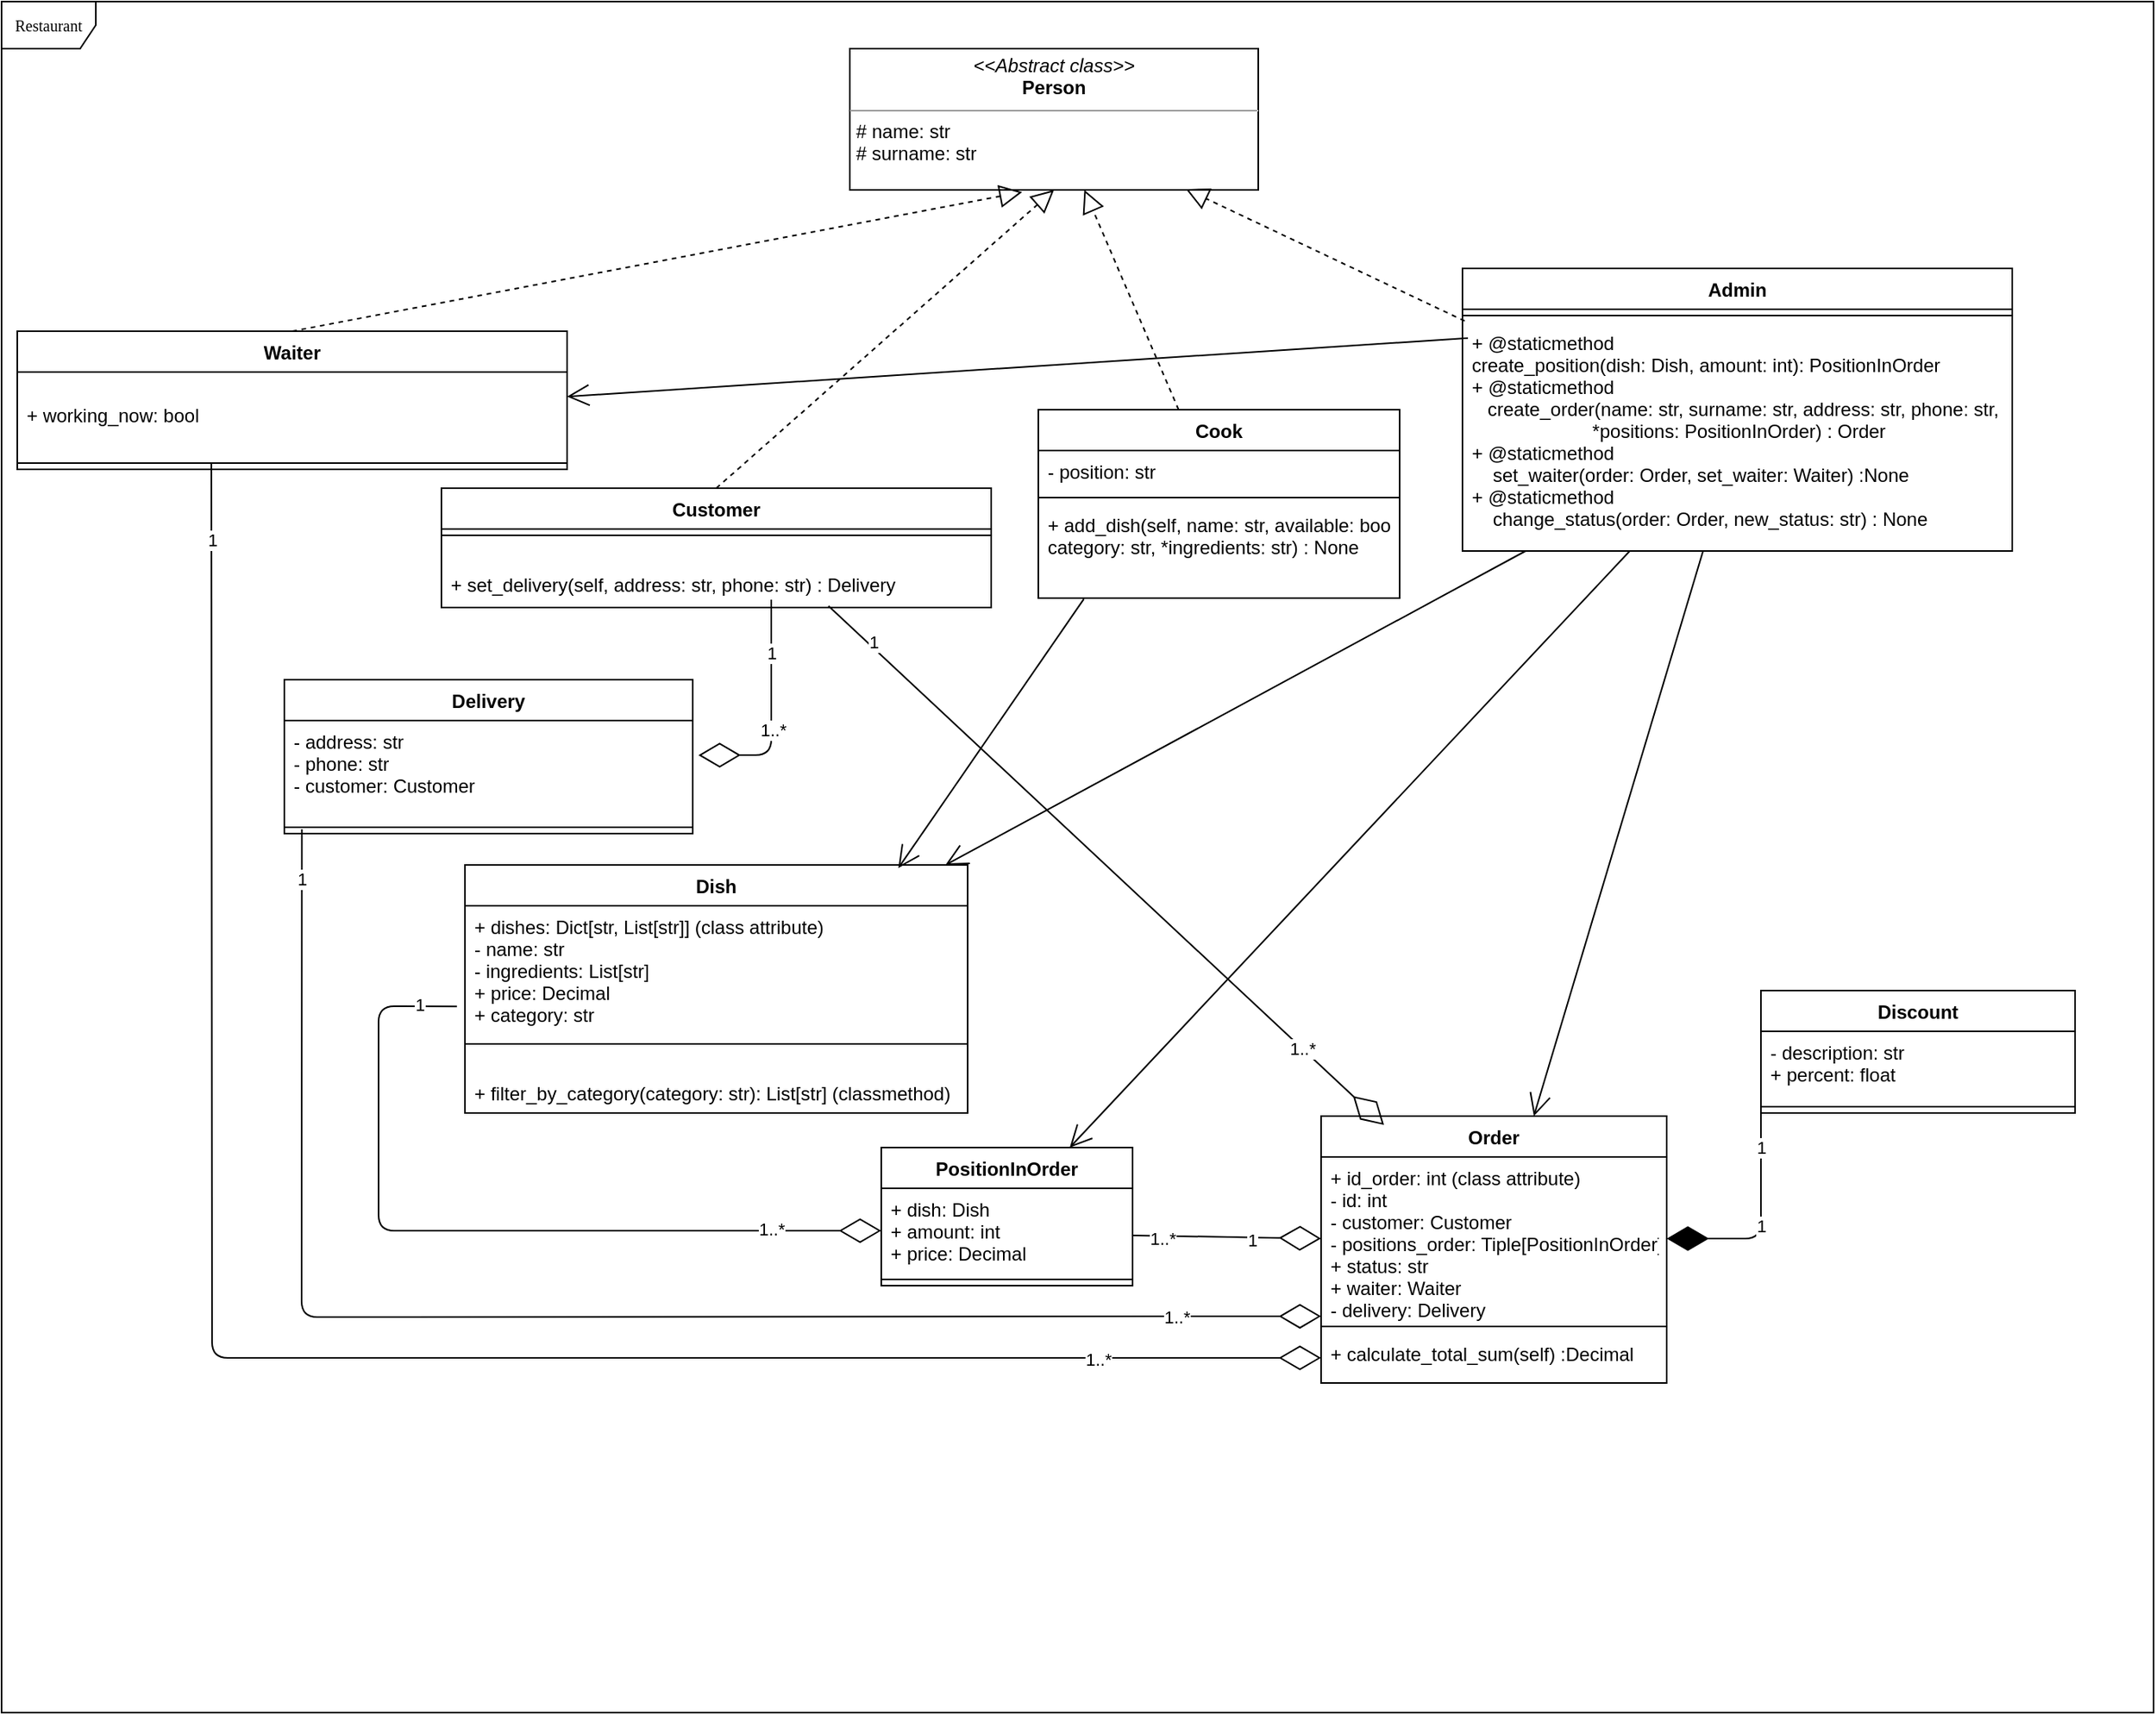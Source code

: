 <mxfile version="14.6.6" type="embed"><diagram name="Page-1" id="c4acf3e9-155e-7222-9cf6-157b1a14988f"><mxGraphModel dx="952" dy="363" grid="1" gridSize="10" guides="1" tooltips="1" connect="1" arrows="1" fold="1" page="1" pageScale="1" pageWidth="850" pageHeight="1100" background="#ffffff" math="0" shadow="0"><root><mxCell id="0"/><mxCell id="1" parent="0"/><mxCell id="17acba5748e5396b-1" value="Restaurant" style="shape=umlFrame;whiteSpace=wrap;html=1;rounded=0;shadow=0;comic=0;labelBackgroundColor=none;strokeWidth=1;fontFamily=Verdana;fontSize=10;align=center;" parent="1" vertex="1"><mxGeometry x="20" y="20" width="1370" height="1090" as="geometry"/></mxCell><mxCell id="5d2195bd80daf111-18" value="&lt;p style=&quot;margin: 0px ; margin-top: 4px ; text-align: center&quot;&gt;&lt;i&gt;&amp;lt;&amp;lt;Abstract&amp;nbsp;class&amp;gt;&amp;gt;&lt;/i&gt;&lt;br&gt;&lt;b&gt;Person&lt;/b&gt;&lt;/p&gt;&lt;hr size=&quot;1&quot;&gt;&lt;p style=&quot;margin: 0px ; margin-left: 4px&quot;&gt;# name: str&lt;br&gt;# surname: str&lt;/p&gt;&lt;p style=&quot;margin: 0px ; margin-left: 4px&quot;&gt;&lt;br&gt;&lt;/p&gt;&lt;p style=&quot;margin: 0px ; margin-left: 4px&quot;&gt;&lt;br&gt;&lt;/p&gt;" style="verticalAlign=top;align=left;overflow=fill;fontSize=12;fontFamily=Helvetica;html=1;rounded=0;shadow=0;comic=0;labelBackgroundColor=none;strokeWidth=1" parent="1" vertex="1"><mxGeometry x="560" y="50" width="260" height="90" as="geometry"/></mxCell><mxCell id="_PCVCd6CJYZOc_GiLcy5-2" value="Customer" style="swimlane;fontStyle=1;align=center;verticalAlign=top;childLayout=stackLayout;horizontal=1;startSize=26;horizontalStack=0;resizeParent=1;resizeParentMax=0;resizeLast=0;collapsible=1;marginBottom=0;" parent="1" vertex="1"><mxGeometry x="300" y="330" width="350" height="76" as="geometry"/></mxCell><mxCell id="_PCVCd6CJYZOc_GiLcy5-4" value="" style="line;strokeWidth=1;fillColor=none;align=left;verticalAlign=middle;spacingTop=-1;spacingLeft=3;spacingRight=3;rotatable=0;labelPosition=right;points=[];portConstraint=eastwest;" parent="_PCVCd6CJYZOc_GiLcy5-2" vertex="1"><mxGeometry y="26" width="350" height="8" as="geometry"/></mxCell><mxCell id="_PCVCd6CJYZOc_GiLcy5-5" value="&#10;+ set_delivery(self, address: str, phone: str) : Delivery" style="text;strokeColor=none;fillColor=none;align=left;verticalAlign=top;spacingLeft=4;spacingRight=4;overflow=hidden;rotatable=0;points=[[0,0.5],[1,0.5]];portConstraint=eastwest;" parent="_PCVCd6CJYZOc_GiLcy5-2" vertex="1"><mxGeometry y="34" width="350" height="42" as="geometry"/></mxCell><mxCell id="_PCVCd6CJYZOc_GiLcy5-6" value="Discount" style="swimlane;fontStyle=1;align=center;verticalAlign=top;childLayout=stackLayout;horizontal=1;startSize=26;horizontalStack=0;resizeParent=1;resizeParentMax=0;resizeLast=0;collapsible=1;marginBottom=0;" parent="1" vertex="1"><mxGeometry x="1140" y="650" width="200" height="78" as="geometry"/></mxCell><mxCell id="_PCVCd6CJYZOc_GiLcy5-7" value="- description: str&#10;+ percent: float&#10;" style="text;strokeColor=none;fillColor=none;align=left;verticalAlign=top;spacingLeft=4;spacingRight=4;overflow=hidden;rotatable=0;points=[[0,0.5],[1,0.5]];portConstraint=eastwest;" parent="_PCVCd6CJYZOc_GiLcy5-6" vertex="1"><mxGeometry y="26" width="200" height="44" as="geometry"/></mxCell><mxCell id="_PCVCd6CJYZOc_GiLcy5-8" value="" style="line;strokeWidth=1;fillColor=none;align=left;verticalAlign=middle;spacingTop=-1;spacingLeft=3;spacingRight=3;rotatable=0;labelPosition=right;points=[];portConstraint=eastwest;" parent="_PCVCd6CJYZOc_GiLcy5-6" vertex="1"><mxGeometry y="70" width="200" height="8" as="geometry"/></mxCell><mxCell id="_PCVCd6CJYZOc_GiLcy5-11" value="Waiter" style="swimlane;fontStyle=1;align=center;verticalAlign=top;childLayout=stackLayout;horizontal=1;startSize=26;horizontalStack=0;resizeParent=1;resizeParentMax=0;resizeLast=0;collapsible=1;marginBottom=0;" parent="1" vertex="1"><mxGeometry x="30" y="230" width="350" height="88" as="geometry"/></mxCell><mxCell id="_PCVCd6CJYZOc_GiLcy5-12" value="&#10;+ working_now: bool&#10; " style="text;strokeColor=none;fillColor=none;align=left;verticalAlign=top;spacingLeft=4;spacingRight=4;overflow=hidden;rotatable=0;points=[[0,0.5],[1,0.5]];portConstraint=eastwest;" parent="_PCVCd6CJYZOc_GiLcy5-11" vertex="1"><mxGeometry y="26" width="350" height="54" as="geometry"/></mxCell><mxCell id="_PCVCd6CJYZOc_GiLcy5-13" value="" style="line;strokeWidth=1;fillColor=none;align=left;verticalAlign=middle;spacingTop=-1;spacingLeft=3;spacingRight=3;rotatable=0;labelPosition=right;points=[];portConstraint=eastwest;" parent="_PCVCd6CJYZOc_GiLcy5-11" vertex="1"><mxGeometry y="80" width="350" height="8" as="geometry"/></mxCell><mxCell id="_PCVCd6CJYZOc_GiLcy5-18" value="" style="endArrow=block;dashed=1;endFill=0;endSize=12;html=1;exitX=0.5;exitY=0;exitDx=0;exitDy=0;entryX=0.5;entryY=1;entryDx=0;entryDy=0;" parent="1" source="_PCVCd6CJYZOc_GiLcy5-2" target="5d2195bd80daf111-18" edge="1"><mxGeometry width="160" relative="1" as="geometry"><mxPoint x="300" y="220" as="sourcePoint"/><mxPoint x="460" y="220" as="targetPoint"/><Array as="points"/></mxGeometry></mxCell><mxCell id="_PCVCd6CJYZOc_GiLcy5-19" value="" style="endArrow=block;dashed=1;endFill=0;endSize=12;html=1;entryX=0.422;entryY=1.015;entryDx=0;entryDy=0;exitX=0.5;exitY=0;exitDx=0;exitDy=0;entryPerimeter=0;" parent="1" source="_PCVCd6CJYZOc_GiLcy5-11" target="5d2195bd80daf111-18" edge="1"><mxGeometry width="160" relative="1" as="geometry"><mxPoint x="400" y="260" as="sourcePoint"/><mxPoint x="560" y="260" as="targetPoint"/></mxGeometry></mxCell><mxCell id="5BSvQCHA-vjKsZ0vc92s-9" value="Order" style="swimlane;fontStyle=1;align=center;verticalAlign=top;childLayout=stackLayout;horizontal=1;startSize=26;horizontalStack=0;resizeParent=1;resizeParentMax=0;resizeLast=0;collapsible=1;marginBottom=0;" parent="1" vertex="1"><mxGeometry x="860" y="730" width="220" height="170" as="geometry"/></mxCell><mxCell id="5BSvQCHA-vjKsZ0vc92s-10" value="+ id_order: int (class attribute)&#10;- id: int&#10;- customer: Customer&#10;- positions_order: Tiple[PositionInOrder]&#10;+ status: str&#10;+ waiter: Waiter &#10;- delivery: Delivery" style="text;strokeColor=none;fillColor=none;align=left;verticalAlign=top;spacingLeft=4;spacingRight=4;overflow=hidden;rotatable=0;points=[[0,0.5],[1,0.5]];portConstraint=eastwest;" parent="5BSvQCHA-vjKsZ0vc92s-9" vertex="1"><mxGeometry y="26" width="220" height="104" as="geometry"/></mxCell><mxCell id="5BSvQCHA-vjKsZ0vc92s-11" value="" style="line;strokeWidth=1;fillColor=none;align=left;verticalAlign=middle;spacingTop=-1;spacingLeft=3;spacingRight=3;rotatable=0;labelPosition=right;points=[];portConstraint=eastwest;" parent="5BSvQCHA-vjKsZ0vc92s-9" vertex="1"><mxGeometry y="130" width="220" height="8" as="geometry"/></mxCell><mxCell id="5BSvQCHA-vjKsZ0vc92s-12" value="+ calculate_total_sum(self) :Decimal" style="text;strokeColor=none;fillColor=none;align=left;verticalAlign=top;spacingLeft=4;spacingRight=4;overflow=hidden;rotatable=0;points=[[0,0.5],[1,0.5]];portConstraint=eastwest;" parent="5BSvQCHA-vjKsZ0vc92s-9" vertex="1"><mxGeometry y="138" width="220" height="32" as="geometry"/></mxCell><mxCell id="5BSvQCHA-vjKsZ0vc92s-13" value="Dish" style="swimlane;fontStyle=1;align=center;verticalAlign=top;childLayout=stackLayout;horizontal=1;startSize=26;horizontalStack=0;resizeParent=1;resizeParentMax=0;resizeLast=0;collapsible=1;marginBottom=0;" parent="1" vertex="1"><mxGeometry x="315" y="570" width="320" height="158" as="geometry"/></mxCell><mxCell id="5BSvQCHA-vjKsZ0vc92s-14" value="+ dishes: Dict[str, List[str]] (class attribute)&#10;- name: str&#10;- ingredients: List[str]&#10;+ price: Decimal&#10;+ category: str" style="text;strokeColor=none;fillColor=none;align=left;verticalAlign=top;spacingLeft=4;spacingRight=4;overflow=hidden;rotatable=0;points=[[0,0.5],[1,0.5]];portConstraint=eastwest;" parent="5BSvQCHA-vjKsZ0vc92s-13" vertex="1"><mxGeometry y="26" width="320" height="84" as="geometry"/></mxCell><mxCell id="5BSvQCHA-vjKsZ0vc92s-15" value="" style="line;strokeWidth=1;fillColor=none;align=left;verticalAlign=middle;spacingTop=-1;spacingLeft=3;spacingRight=3;rotatable=0;labelPosition=right;points=[];portConstraint=eastwest;" parent="5BSvQCHA-vjKsZ0vc92s-13" vertex="1"><mxGeometry y="110" width="320" height="8" as="geometry"/></mxCell><mxCell id="5BSvQCHA-vjKsZ0vc92s-16" value="&#10;+ filter_by_category(category: str): List[str] (classmethod)&#10;&#10;&#10;" style="text;strokeColor=none;fillColor=none;align=left;verticalAlign=top;spacingLeft=4;spacingRight=4;overflow=hidden;rotatable=0;points=[[0,0.5],[1,0.5]];portConstraint=eastwest;" parent="5BSvQCHA-vjKsZ0vc92s-13" vertex="1"><mxGeometry y="118" width="320" height="40" as="geometry"/></mxCell><mxCell id="5BSvQCHA-vjKsZ0vc92s-21" value="PositionInOrder" style="swimlane;fontStyle=1;align=center;verticalAlign=top;childLayout=stackLayout;horizontal=1;startSize=26;horizontalStack=0;resizeParent=1;resizeParentMax=0;resizeLast=0;collapsible=1;marginBottom=0;" parent="1" vertex="1"><mxGeometry x="580" y="750" width="160" height="88" as="geometry"/></mxCell><mxCell id="5BSvQCHA-vjKsZ0vc92s-22" value="+ dish: Dish&#10;+ amount: int&#10;+ price: Decimal" style="text;strokeColor=none;fillColor=none;align=left;verticalAlign=top;spacingLeft=4;spacingRight=4;overflow=hidden;rotatable=0;points=[[0,0.5],[1,0.5]];portConstraint=eastwest;" parent="5BSvQCHA-vjKsZ0vc92s-21" vertex="1"><mxGeometry y="26" width="160" height="54" as="geometry"/></mxCell><mxCell id="5BSvQCHA-vjKsZ0vc92s-23" value="" style="line;strokeWidth=1;fillColor=none;align=left;verticalAlign=middle;spacingTop=-1;spacingLeft=3;spacingRight=3;rotatable=0;labelPosition=right;points=[];portConstraint=eastwest;" parent="5BSvQCHA-vjKsZ0vc92s-21" vertex="1"><mxGeometry y="80" width="160" height="8" as="geometry"/></mxCell><mxCell id="5BSvQCHA-vjKsZ0vc92s-70" value="Delivery" style="swimlane;fontStyle=1;align=center;verticalAlign=top;childLayout=stackLayout;horizontal=1;startSize=26;horizontalStack=0;resizeParent=1;resizeParentMax=0;resizeLast=0;collapsible=1;marginBottom=0;" parent="1" vertex="1"><mxGeometry x="200" y="452" width="260" height="98" as="geometry"/></mxCell><mxCell id="5BSvQCHA-vjKsZ0vc92s-71" value="- address: str&#10;- phone: str&#10;- customer: Customer" style="text;strokeColor=none;fillColor=none;align=left;verticalAlign=top;spacingLeft=4;spacingRight=4;overflow=hidden;rotatable=0;points=[[0,0.5],[1,0.5]];portConstraint=eastwest;" parent="5BSvQCHA-vjKsZ0vc92s-70" vertex="1"><mxGeometry y="26" width="260" height="64" as="geometry"/></mxCell><mxCell id="5BSvQCHA-vjKsZ0vc92s-72" value="" style="line;strokeWidth=1;fillColor=none;align=left;verticalAlign=middle;spacingTop=-1;spacingLeft=3;spacingRight=3;rotatable=0;labelPosition=right;points=[];portConstraint=eastwest;" parent="5BSvQCHA-vjKsZ0vc92s-70" vertex="1"><mxGeometry y="90" width="260" height="8" as="geometry"/></mxCell><mxCell id="QzNCbh0KWiswrqac5RrD-1" value="Cook" style="swimlane;fontStyle=1;align=center;verticalAlign=top;childLayout=stackLayout;horizontal=1;startSize=26;horizontalStack=0;resizeParent=1;resizeParentMax=0;resizeLast=0;collapsible=1;marginBottom=0;" parent="1" vertex="1"><mxGeometry x="680" y="280" width="230" height="120" as="geometry"/></mxCell><mxCell id="QzNCbh0KWiswrqac5RrD-2" value="- position: str" style="text;strokeColor=none;fillColor=none;align=left;verticalAlign=top;spacingLeft=4;spacingRight=4;overflow=hidden;rotatable=0;points=[[0,0.5],[1,0.5]];portConstraint=eastwest;" parent="QzNCbh0KWiswrqac5RrD-1" vertex="1"><mxGeometry y="26" width="230" height="26" as="geometry"/></mxCell><mxCell id="QzNCbh0KWiswrqac5RrD-3" value="" style="line;strokeWidth=1;fillColor=none;align=left;verticalAlign=middle;spacingTop=-1;spacingLeft=3;spacingRight=3;rotatable=0;labelPosition=right;points=[];portConstraint=eastwest;" parent="QzNCbh0KWiswrqac5RrD-1" vertex="1"><mxGeometry y="52" width="230" height="8" as="geometry"/></mxCell><mxCell id="QzNCbh0KWiswrqac5RrD-4" value="+ add_dish(self, name: str, available: bool, &#10;category: str, *ingredients: str) : None" style="text;strokeColor=none;fillColor=none;align=left;verticalAlign=top;spacingLeft=4;spacingRight=4;overflow=hidden;rotatable=0;points=[[0,0.5],[1,0.5]];portConstraint=eastwest;" parent="QzNCbh0KWiswrqac5RrD-1" vertex="1"><mxGeometry y="60" width="230" height="60" as="geometry"/></mxCell><mxCell id="duW4ZWPWgtIntE0aElzq-1" value="Admin" style="swimlane;fontStyle=1;align=center;verticalAlign=top;childLayout=stackLayout;horizontal=1;startSize=26;horizontalStack=0;resizeParent=1;resizeParentMax=0;resizeLast=0;collapsible=1;marginBottom=0;" parent="1" vertex="1"><mxGeometry x="950" y="190" width="350" height="180" as="geometry"/></mxCell><mxCell id="duW4ZWPWgtIntE0aElzq-3" value="" style="line;strokeWidth=1;fillColor=none;align=left;verticalAlign=middle;spacingTop=-1;spacingLeft=3;spacingRight=3;rotatable=0;labelPosition=right;points=[];portConstraint=eastwest;" parent="duW4ZWPWgtIntE0aElzq-1" vertex="1"><mxGeometry y="26" width="350" height="8" as="geometry"/></mxCell><mxCell id="duW4ZWPWgtIntE0aElzq-4" value="+ @staticmethod &#10;create_position(dish: Dish, amount: int): PositionInOrder&#10;+ @staticmethod&#10;   create_order(name: str, surname: str, address: str, phone: str,&#10;                       *positions: PositionInOrder) : Order&#10;+ @staticmethod&#10;    set_waiter(order: Order, set_waiter: Waiter) :None&#10;+ @staticmethod&#10;    change_status(order: Order, new_status: str) : None" style="text;strokeColor=none;fillColor=none;align=left;verticalAlign=top;spacingLeft=4;spacingRight=4;overflow=hidden;rotatable=0;points=[[0,0.5],[1,0.5]];portConstraint=eastwest;" parent="duW4ZWPWgtIntE0aElzq-1" vertex="1"><mxGeometry y="34" width="350" height="146" as="geometry"/></mxCell><mxCell id="duW4ZWPWgtIntE0aElzq-5" value="" style="endArrow=block;dashed=1;endFill=0;endSize=12;html=1;" parent="1" source="QzNCbh0KWiswrqac5RrD-1" target="5d2195bd80daf111-18" edge="1"><mxGeometry width="160" relative="1" as="geometry"><mxPoint x="440" y="150" as="sourcePoint"/><mxPoint x="600" y="150" as="targetPoint"/><Array as="points"/></mxGeometry></mxCell><mxCell id="duW4ZWPWgtIntE0aElzq-6" value="" style="endArrow=block;dashed=1;endFill=0;endSize=12;html=1;exitX=0.004;exitY=0.186;exitDx=0;exitDy=0;exitPerimeter=0;entryX=0.823;entryY=0.994;entryDx=0;entryDy=0;entryPerimeter=0;" parent="1" source="duW4ZWPWgtIntE0aElzq-1" target="5d2195bd80daf111-18" edge="1"><mxGeometry width="160" relative="1" as="geometry"><mxPoint x="440" y="150" as="sourcePoint"/><mxPoint x="600" y="150" as="targetPoint"/></mxGeometry></mxCell><mxCell id="EhmROlJ3hY4OZ1xslPFw-2" value="" style="endArrow=open;endFill=1;endSize=12;html=1;entryX=0.75;entryY=0;entryDx=0;entryDy=0;" parent="1" source="duW4ZWPWgtIntE0aElzq-4" target="5BSvQCHA-vjKsZ0vc92s-21" edge="1"><mxGeometry width="160" relative="1" as="geometry"><mxPoint x="560" y="570" as="sourcePoint"/><mxPoint x="720" y="570" as="targetPoint"/></mxGeometry></mxCell><mxCell id="EhmROlJ3hY4OZ1xslPFw-3" value="" style="endArrow=open;endFill=1;endSize=12;html=1;" parent="1" source="duW4ZWPWgtIntE0aElzq-4" target="5BSvQCHA-vjKsZ0vc92s-13" edge="1"><mxGeometry width="160" relative="1" as="geometry"><mxPoint x="560" y="560" as="sourcePoint"/><mxPoint x="720" y="560" as="targetPoint"/></mxGeometry></mxCell><mxCell id="EhmROlJ3hY4OZ1xslPFw-4" value="" style="endArrow=open;endFill=1;endSize=12;html=1;" parent="1" source="duW4ZWPWgtIntE0aElzq-4" target="5BSvQCHA-vjKsZ0vc92s-9" edge="1"><mxGeometry width="160" relative="1" as="geometry"><mxPoint x="560" y="570" as="sourcePoint"/><mxPoint x="720" y="570" as="targetPoint"/></mxGeometry></mxCell><mxCell id="EhmROlJ3hY4OZ1xslPFw-5" value="" style="endArrow=diamondThin;endFill=0;endSize=24;html=1;entryX=0;entryY=0.5;entryDx=0;entryDy=0;exitX=-0.016;exitY=0.763;exitDx=0;exitDy=0;exitPerimeter=0;" parent="1" source="5BSvQCHA-vjKsZ0vc92s-14" target="5BSvQCHA-vjKsZ0vc92s-22" edge="1"><mxGeometry width="160" relative="1" as="geometry"><mxPoint x="560" y="680" as="sourcePoint"/><mxPoint x="720" y="680" as="targetPoint"/><Array as="points"><mxPoint x="260" y="660"/><mxPoint x="260" y="803"/></Array></mxGeometry></mxCell><mxCell id="EhmROlJ3hY4OZ1xslPFw-6" value="1" style="edgeLabel;html=1;align=center;verticalAlign=middle;resizable=0;points=[];" parent="EhmROlJ3hY4OZ1xslPFw-5" vertex="1" connectable="0"><mxGeometry x="-0.906" y="-1" relative="1" as="geometry"><mxPoint as="offset"/></mxGeometry></mxCell><mxCell id="EhmROlJ3hY4OZ1xslPFw-7" value="1..*" style="edgeLabel;html=1;align=center;verticalAlign=middle;resizable=0;points=[];" parent="EhmROlJ3hY4OZ1xslPFw-5" vertex="1" connectable="0"><mxGeometry x="0.727" y="1" relative="1" as="geometry"><mxPoint as="offset"/></mxGeometry></mxCell><mxCell id="EhmROlJ3hY4OZ1xslPFw-8" value="" style="endArrow=diamondThin;endFill=0;endSize=24;html=1;entryX=0;entryY=0.5;entryDx=0;entryDy=0;" parent="1" target="5BSvQCHA-vjKsZ0vc92s-10" edge="1"><mxGeometry width="160" relative="1" as="geometry"><mxPoint x="740" y="806" as="sourcePoint"/><mxPoint x="920" y="680" as="targetPoint"/></mxGeometry></mxCell><mxCell id="EhmROlJ3hY4OZ1xslPFw-9" value="1..*" style="edgeLabel;html=1;align=center;verticalAlign=middle;resizable=0;points=[];" parent="EhmROlJ3hY4OZ1xslPFw-8" vertex="1" connectable="0"><mxGeometry x="-0.694" y="-1" relative="1" as="geometry"><mxPoint as="offset"/></mxGeometry></mxCell><mxCell id="EhmROlJ3hY4OZ1xslPFw-10" value="1" style="edgeLabel;html=1;align=center;verticalAlign=middle;resizable=0;points=[];" parent="EhmROlJ3hY4OZ1xslPFw-8" vertex="1" connectable="0"><mxGeometry x="0.262" y="-1" relative="1" as="geometry"><mxPoint as="offset"/></mxGeometry></mxCell><mxCell id="EhmROlJ3hY4OZ1xslPFw-11" value="1" style="endArrow=diamondThin;endFill=1;endSize=24;html=1;exitX=0;exitY=0.5;exitDx=0;exitDy=0;entryX=1;entryY=0.5;entryDx=0;entryDy=0;" parent="1" source="_PCVCd6CJYZOc_GiLcy5-6" target="5BSvQCHA-vjKsZ0vc92s-10" edge="1"><mxGeometry x="0.24" width="160" relative="1" as="geometry"><mxPoint x="760" y="660" as="sourcePoint"/><mxPoint x="920" y="660" as="targetPoint"/><Array as="points"><mxPoint x="1140" y="808"/><mxPoint x="1120" y="808"/></Array><mxPoint as="offset"/></mxGeometry></mxCell><mxCell id="EhmROlJ3hY4OZ1xslPFw-12" value="1" style="edgeLabel;html=1;align=center;verticalAlign=middle;resizable=0;points=[];" parent="EhmROlJ3hY4OZ1xslPFw-11" vertex="1" connectable="0"><mxGeometry x="-0.649" y="1" relative="1" as="geometry"><mxPoint x="-1" y="29" as="offset"/></mxGeometry></mxCell><mxCell id="EhmROlJ3hY4OZ1xslPFw-15" value="" style="endArrow=diamondThin;endFill=0;endSize=24;html=1;exitX=0.043;exitY=0.653;exitDx=0;exitDy=0;exitPerimeter=0;entryX=0;entryY=0.75;entryDx=0;entryDy=0;" parent="1" source="5BSvQCHA-vjKsZ0vc92s-72" target="5BSvQCHA-vjKsZ0vc92s-9" edge="1"><mxGeometry width="160" relative="1" as="geometry"><mxPoint x="760" y="680" as="sourcePoint"/><mxPoint x="920" y="680" as="targetPoint"/><Array as="points"><mxPoint x="211" y="858"/></Array></mxGeometry></mxCell><mxCell id="EhmROlJ3hY4OZ1xslPFw-16" value="1" style="edgeLabel;html=1;align=center;verticalAlign=middle;resizable=0;points=[];" parent="EhmROlJ3hY4OZ1xslPFw-15" vertex="1" connectable="0"><mxGeometry x="-0.933" relative="1" as="geometry"><mxPoint as="offset"/></mxGeometry></mxCell><mxCell id="EhmROlJ3hY4OZ1xslPFw-17" value="1..*" style="edgeLabel;html=1;align=center;verticalAlign=middle;resizable=0;points=[];" parent="EhmROlJ3hY4OZ1xslPFw-15" vertex="1" connectable="0"><mxGeometry x="0.808" relative="1" as="geometry"><mxPoint as="offset"/></mxGeometry></mxCell><mxCell id="EhmROlJ3hY4OZ1xslPFw-18" value="" style="endArrow=diamondThin;endFill=0;endSize=24;html=1;exitX=0.353;exitY=0.431;exitDx=0;exitDy=0;exitPerimeter=0;entryX=0;entryY=0.5;entryDx=0;entryDy=0;" parent="1" source="_PCVCd6CJYZOc_GiLcy5-13" target="5BSvQCHA-vjKsZ0vc92s-12" edge="1"><mxGeometry width="160" relative="1" as="geometry"><mxPoint x="590" y="570" as="sourcePoint"/><mxPoint x="750" y="570" as="targetPoint"/><Array as="points"><mxPoint x="154" y="884"/></Array></mxGeometry></mxCell><mxCell id="EhmROlJ3hY4OZ1xslPFw-19" value="1" style="edgeLabel;html=1;align=center;verticalAlign=middle;resizable=0;points=[];" parent="EhmROlJ3hY4OZ1xslPFw-18" vertex="1" connectable="0"><mxGeometry x="-0.923" relative="1" as="geometry"><mxPoint as="offset"/></mxGeometry></mxCell><mxCell id="EhmROlJ3hY4OZ1xslPFw-20" value="1..*" style="edgeLabel;html=1;align=center;verticalAlign=middle;resizable=0;points=[];" parent="EhmROlJ3hY4OZ1xslPFw-18" vertex="1" connectable="0"><mxGeometry x="0.777" y="-1" relative="1" as="geometry"><mxPoint as="offset"/></mxGeometry></mxCell><mxCell id="EhmROlJ3hY4OZ1xslPFw-22" value="" style="endArrow=diamondThin;endFill=0;endSize=24;html=1;entryX=0.182;entryY=0.033;entryDx=0;entryDy=0;entryPerimeter=0;exitX=0.704;exitY=0.976;exitDx=0;exitDy=0;exitPerimeter=0;" parent="1" source="_PCVCd6CJYZOc_GiLcy5-5" target="5BSvQCHA-vjKsZ0vc92s-9" edge="1"><mxGeometry width="160" relative="1" as="geometry"><mxPoint x="590" y="570" as="sourcePoint"/><mxPoint x="750" y="570" as="targetPoint"/></mxGeometry></mxCell><mxCell id="EhmROlJ3hY4OZ1xslPFw-23" value="1" style="edgeLabel;html=1;align=center;verticalAlign=middle;resizable=0;points=[];" parent="EhmROlJ3hY4OZ1xslPFw-22" vertex="1" connectable="0"><mxGeometry x="-0.854" y="3" relative="1" as="geometry"><mxPoint y="1" as="offset"/></mxGeometry></mxCell><mxCell id="EhmROlJ3hY4OZ1xslPFw-24" value="1..*" style="edgeLabel;html=1;align=center;verticalAlign=middle;resizable=0;points=[];" parent="EhmROlJ3hY4OZ1xslPFw-22" vertex="1" connectable="0"><mxGeometry x="0.707" y="1" relative="1" as="geometry"><mxPoint x="-1" as="offset"/></mxGeometry></mxCell><mxCell id="EhmROlJ3hY4OZ1xslPFw-25" value="" style="endArrow=open;endFill=1;endSize=12;html=1;exitX=0.126;exitY=1.009;exitDx=0;exitDy=0;exitPerimeter=0;entryX=0.862;entryY=0.013;entryDx=0;entryDy=0;entryPerimeter=0;" parent="1" source="QzNCbh0KWiswrqac5RrD-4" target="5BSvQCHA-vjKsZ0vc92s-13" edge="1"><mxGeometry width="160" relative="1" as="geometry"><mxPoint x="590" y="550" as="sourcePoint"/><mxPoint x="750" y="550" as="targetPoint"/></mxGeometry></mxCell><mxCell id="EhmROlJ3hY4OZ1xslPFw-27" value="" style="endArrow=diamondThin;endFill=0;endSize=24;html=1;entryX=1.014;entryY=0.345;entryDx=0;entryDy=0;entryPerimeter=0;" parent="1" target="5BSvQCHA-vjKsZ0vc92s-71" edge="1"><mxGeometry width="160" relative="1" as="geometry"><mxPoint x="510" y="401" as="sourcePoint"/><mxPoint x="750" y="570" as="targetPoint"/><Array as="points"><mxPoint x="510" y="500"/></Array></mxGeometry></mxCell><mxCell id="EhmROlJ3hY4OZ1xslPFw-28" value="1" style="edgeLabel;html=1;align=center;verticalAlign=middle;resizable=0;points=[];" parent="EhmROlJ3hY4OZ1xslPFw-27" vertex="1" connectable="0"><mxGeometry x="-0.541" relative="1" as="geometry"><mxPoint as="offset"/></mxGeometry></mxCell><mxCell id="EhmROlJ3hY4OZ1xslPFw-29" value="1..*" style="edgeLabel;html=1;align=center;verticalAlign=middle;resizable=0;points=[];" parent="EhmROlJ3hY4OZ1xslPFw-27" vertex="1" connectable="0"><mxGeometry x="0.137" y="1" relative="1" as="geometry"><mxPoint as="offset"/></mxGeometry></mxCell><mxCell id="EhmROlJ3hY4OZ1xslPFw-30" value="" style="endArrow=open;endFill=1;endSize=12;html=1;exitX=0.01;exitY=0.071;exitDx=0;exitDy=0;exitPerimeter=0;" parent="1" source="duW4ZWPWgtIntE0aElzq-4" target="_PCVCd6CJYZOc_GiLcy5-12" edge="1"><mxGeometry width="160" relative="1" as="geometry"><mxPoint x="590" y="450" as="sourcePoint"/><mxPoint x="750" y="450" as="targetPoint"/></mxGeometry></mxCell></root></mxGraphModel></diagram></mxfile>